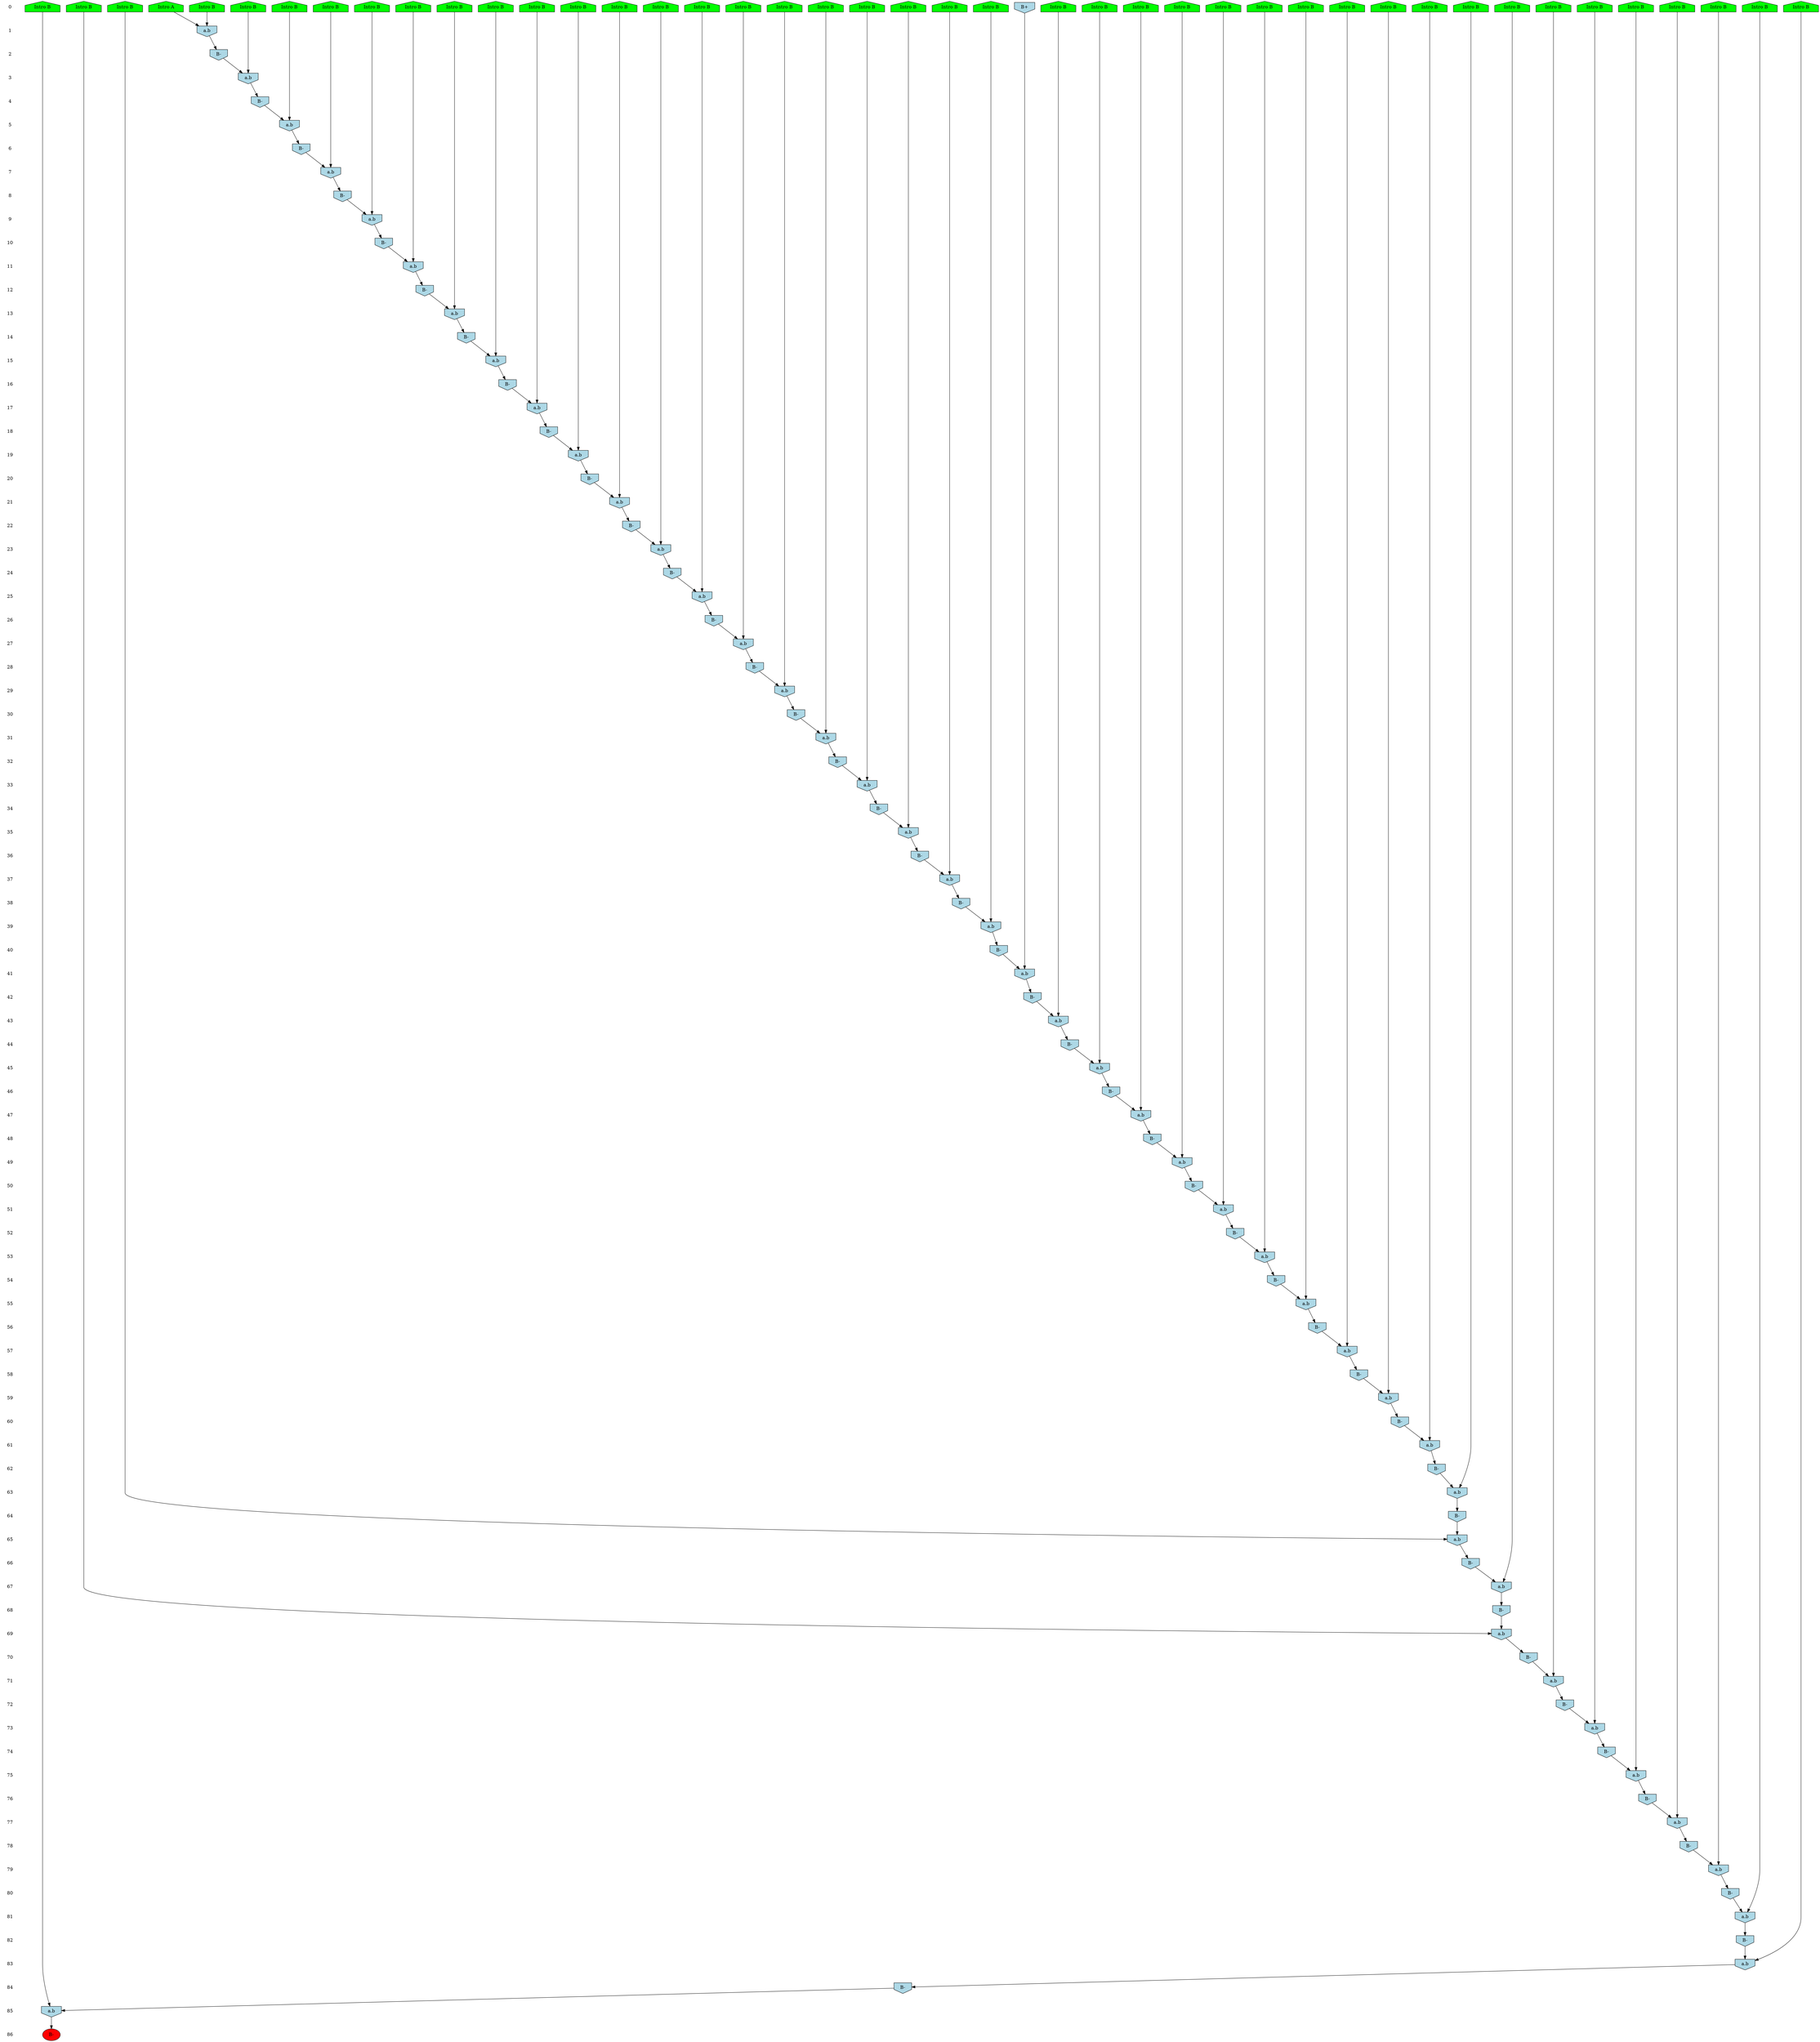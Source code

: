 /* Compression of 1 causal flows obtained in average at 3.854576E+01 t.u */
/* Compressed causal flows were: [43] */
digraph G{
 ranksep=.5 ; 
{ rank = same ; "0" [shape=plaintext] ; node_1 [label ="Intro B", shape=house, style=filled, fillcolor=green] ;
node_2 [label ="Intro B", shape=house, style=filled, fillcolor=green] ;
node_3 [label ="Intro B", shape=house, style=filled, fillcolor=green] ;
node_4 [label ="Intro B", shape=house, style=filled, fillcolor=green] ;
node_5 [label ="Intro B", shape=house, style=filled, fillcolor=green] ;
node_6 [label ="Intro B", shape=house, style=filled, fillcolor=green] ;
node_7 [label ="Intro B", shape=house, style=filled, fillcolor=green] ;
node_8 [label ="Intro B", shape=house, style=filled, fillcolor=green] ;
node_9 [label ="Intro B", shape=house, style=filled, fillcolor=green] ;
node_10 [label ="Intro B", shape=house, style=filled, fillcolor=green] ;
node_11 [label ="Intro B", shape=house, style=filled, fillcolor=green] ;
node_12 [label ="Intro B", shape=house, style=filled, fillcolor=green] ;
node_13 [label ="Intro B", shape=house, style=filled, fillcolor=green] ;
node_14 [label ="Intro B", shape=house, style=filled, fillcolor=green] ;
node_15 [label ="Intro B", shape=house, style=filled, fillcolor=green] ;
node_16 [label ="Intro B", shape=house, style=filled, fillcolor=green] ;
node_17 [label ="Intro B", shape=house, style=filled, fillcolor=green] ;
node_18 [label ="Intro B", shape=house, style=filled, fillcolor=green] ;
node_19 [label ="Intro B", shape=house, style=filled, fillcolor=green] ;
node_20 [label ="Intro B", shape=house, style=filled, fillcolor=green] ;
node_21 [label ="Intro B", shape=house, style=filled, fillcolor=green] ;
node_22 [label ="Intro B", shape=house, style=filled, fillcolor=green] ;
node_23 [label ="Intro B", shape=house, style=filled, fillcolor=green] ;
node_24 [label ="Intro B", shape=house, style=filled, fillcolor=green] ;
node_25 [label ="Intro B", shape=house, style=filled, fillcolor=green] ;
node_26 [label ="Intro B", shape=house, style=filled, fillcolor=green] ;
node_27 [label ="Intro B", shape=house, style=filled, fillcolor=green] ;
node_28 [label ="Intro B", shape=house, style=filled, fillcolor=green] ;
node_29 [label ="Intro B", shape=house, style=filled, fillcolor=green] ;
node_30 [label ="Intro B", shape=house, style=filled, fillcolor=green] ;
node_31 [label ="Intro B", shape=house, style=filled, fillcolor=green] ;
node_32 [label ="Intro B", shape=house, style=filled, fillcolor=green] ;
node_33 [label ="Intro B", shape=house, style=filled, fillcolor=green] ;
node_34 [label ="Intro B", shape=house, style=filled, fillcolor=green] ;
node_35 [label ="Intro B", shape=house, style=filled, fillcolor=green] ;
node_36 [label ="Intro B", shape=house, style=filled, fillcolor=green] ;
node_37 [label ="Intro B", shape=house, style=filled, fillcolor=green] ;
node_38 [label ="Intro B", shape=house, style=filled, fillcolor=green] ;
node_39 [label ="Intro B", shape=house, style=filled, fillcolor=green] ;
node_40 [label ="Intro B", shape=house, style=filled, fillcolor=green] ;
node_41 [label ="Intro B", shape=house, style=filled, fillcolor=green] ;
node_42 [label ="Intro B", shape=house, style=filled, fillcolor=green] ;
node_43 [label ="Intro A", shape=house, style=filled, fillcolor=green] ;
node_57 [label="B+", shape=invhouse, style=filled, fillcolor = lightblue] ;
}
{ rank = same ; "1" [shape=plaintext] ; node_44 [label="a.b", shape=invhouse, style=filled, fillcolor = lightblue] ;
}
{ rank = same ; "2" [shape=plaintext] ; node_45 [label="B-", shape=invhouse, style=filled, fillcolor = lightblue] ;
}
{ rank = same ; "3" [shape=plaintext] ; node_46 [label="a.b", shape=invhouse, style=filled, fillcolor = lightblue] ;
}
{ rank = same ; "4" [shape=plaintext] ; node_47 [label="B-", shape=invhouse, style=filled, fillcolor = lightblue] ;
}
{ rank = same ; "5" [shape=plaintext] ; node_48 [label="a.b", shape=invhouse, style=filled, fillcolor = lightblue] ;
}
{ rank = same ; "6" [shape=plaintext] ; node_49 [label="B-", shape=invhouse, style=filled, fillcolor = lightblue] ;
}
{ rank = same ; "7" [shape=plaintext] ; node_50 [label="a.b", shape=invhouse, style=filled, fillcolor = lightblue] ;
}
{ rank = same ; "8" [shape=plaintext] ; node_51 [label="B-", shape=invhouse, style=filled, fillcolor = lightblue] ;
}
{ rank = same ; "9" [shape=plaintext] ; node_52 [label="a.b", shape=invhouse, style=filled, fillcolor = lightblue] ;
}
{ rank = same ; "10" [shape=plaintext] ; node_53 [label="B-", shape=invhouse, style=filled, fillcolor = lightblue] ;
}
{ rank = same ; "11" [shape=plaintext] ; node_54 [label="a.b", shape=invhouse, style=filled, fillcolor = lightblue] ;
}
{ rank = same ; "12" [shape=plaintext] ; node_55 [label="B-", shape=invhouse, style=filled, fillcolor = lightblue] ;
}
{ rank = same ; "13" [shape=plaintext] ; node_56 [label="a.b", shape=invhouse, style=filled, fillcolor = lightblue] ;
}
{ rank = same ; "14" [shape=plaintext] ; node_58 [label="B-", shape=invhouse, style=filled, fillcolor = lightblue] ;
}
{ rank = same ; "15" [shape=plaintext] ; node_59 [label="a.b", shape=invhouse, style=filled, fillcolor = lightblue] ;
}
{ rank = same ; "16" [shape=plaintext] ; node_60 [label="B-", shape=invhouse, style=filled, fillcolor = lightblue] ;
}
{ rank = same ; "17" [shape=plaintext] ; node_61 [label="a.b", shape=invhouse, style=filled, fillcolor = lightblue] ;
}
{ rank = same ; "18" [shape=plaintext] ; node_62 [label="B-", shape=invhouse, style=filled, fillcolor = lightblue] ;
}
{ rank = same ; "19" [shape=plaintext] ; node_63 [label="a.b", shape=invhouse, style=filled, fillcolor = lightblue] ;
}
{ rank = same ; "20" [shape=plaintext] ; node_64 [label="B-", shape=invhouse, style=filled, fillcolor = lightblue] ;
}
{ rank = same ; "21" [shape=plaintext] ; node_65 [label="a.b", shape=invhouse, style=filled, fillcolor = lightblue] ;
}
{ rank = same ; "22" [shape=plaintext] ; node_66 [label="B-", shape=invhouse, style=filled, fillcolor = lightblue] ;
}
{ rank = same ; "23" [shape=plaintext] ; node_67 [label="a.b", shape=invhouse, style=filled, fillcolor = lightblue] ;
}
{ rank = same ; "24" [shape=plaintext] ; node_68 [label="B-", shape=invhouse, style=filled, fillcolor = lightblue] ;
}
{ rank = same ; "25" [shape=plaintext] ; node_69 [label="a.b", shape=invhouse, style=filled, fillcolor = lightblue] ;
}
{ rank = same ; "26" [shape=plaintext] ; node_70 [label="B-", shape=invhouse, style=filled, fillcolor = lightblue] ;
}
{ rank = same ; "27" [shape=plaintext] ; node_71 [label="a.b", shape=invhouse, style=filled, fillcolor = lightblue] ;
}
{ rank = same ; "28" [shape=plaintext] ; node_72 [label="B-", shape=invhouse, style=filled, fillcolor = lightblue] ;
}
{ rank = same ; "29" [shape=plaintext] ; node_73 [label="a.b", shape=invhouse, style=filled, fillcolor = lightblue] ;
}
{ rank = same ; "30" [shape=plaintext] ; node_74 [label="B-", shape=invhouse, style=filled, fillcolor = lightblue] ;
}
{ rank = same ; "31" [shape=plaintext] ; node_75 [label="a.b", shape=invhouse, style=filled, fillcolor = lightblue] ;
}
{ rank = same ; "32" [shape=plaintext] ; node_76 [label="B-", shape=invhouse, style=filled, fillcolor = lightblue] ;
}
{ rank = same ; "33" [shape=plaintext] ; node_77 [label="a.b", shape=invhouse, style=filled, fillcolor = lightblue] ;
}
{ rank = same ; "34" [shape=plaintext] ; node_78 [label="B-", shape=invhouse, style=filled, fillcolor = lightblue] ;
}
{ rank = same ; "35" [shape=plaintext] ; node_79 [label="a.b", shape=invhouse, style=filled, fillcolor = lightblue] ;
}
{ rank = same ; "36" [shape=plaintext] ; node_80 [label="B-", shape=invhouse, style=filled, fillcolor = lightblue] ;
}
{ rank = same ; "37" [shape=plaintext] ; node_81 [label="a.b", shape=invhouse, style=filled, fillcolor = lightblue] ;
}
{ rank = same ; "38" [shape=plaintext] ; node_82 [label="B-", shape=invhouse, style=filled, fillcolor = lightblue] ;
}
{ rank = same ; "39" [shape=plaintext] ; node_83 [label="a.b", shape=invhouse, style=filled, fillcolor = lightblue] ;
}
{ rank = same ; "40" [shape=plaintext] ; node_84 [label="B-", shape=invhouse, style=filled, fillcolor = lightblue] ;
}
{ rank = same ; "41" [shape=plaintext] ; node_85 [label="a.b", shape=invhouse, style=filled, fillcolor = lightblue] ;
}
{ rank = same ; "42" [shape=plaintext] ; node_86 [label="B-", shape=invhouse, style=filled, fillcolor = lightblue] ;
}
{ rank = same ; "43" [shape=plaintext] ; node_87 [label="a.b", shape=invhouse, style=filled, fillcolor = lightblue] ;
}
{ rank = same ; "44" [shape=plaintext] ; node_88 [label="B-", shape=invhouse, style=filled, fillcolor = lightblue] ;
}
{ rank = same ; "45" [shape=plaintext] ; node_89 [label="a.b", shape=invhouse, style=filled, fillcolor = lightblue] ;
}
{ rank = same ; "46" [shape=plaintext] ; node_90 [label="B-", shape=invhouse, style=filled, fillcolor = lightblue] ;
}
{ rank = same ; "47" [shape=plaintext] ; node_91 [label="a.b", shape=invhouse, style=filled, fillcolor = lightblue] ;
}
{ rank = same ; "48" [shape=plaintext] ; node_92 [label="B-", shape=invhouse, style=filled, fillcolor = lightblue] ;
}
{ rank = same ; "49" [shape=plaintext] ; node_93 [label="a.b", shape=invhouse, style=filled, fillcolor = lightblue] ;
}
{ rank = same ; "50" [shape=plaintext] ; node_94 [label="B-", shape=invhouse, style=filled, fillcolor = lightblue] ;
}
{ rank = same ; "51" [shape=plaintext] ; node_95 [label="a.b", shape=invhouse, style=filled, fillcolor = lightblue] ;
}
{ rank = same ; "52" [shape=plaintext] ; node_96 [label="B-", shape=invhouse, style=filled, fillcolor = lightblue] ;
}
{ rank = same ; "53" [shape=plaintext] ; node_97 [label="a.b", shape=invhouse, style=filled, fillcolor = lightblue] ;
}
{ rank = same ; "54" [shape=plaintext] ; node_98 [label="B-", shape=invhouse, style=filled, fillcolor = lightblue] ;
}
{ rank = same ; "55" [shape=plaintext] ; node_99 [label="a.b", shape=invhouse, style=filled, fillcolor = lightblue] ;
}
{ rank = same ; "56" [shape=plaintext] ; node_100 [label="B-", shape=invhouse, style=filled, fillcolor = lightblue] ;
}
{ rank = same ; "57" [shape=plaintext] ; node_101 [label="a.b", shape=invhouse, style=filled, fillcolor = lightblue] ;
}
{ rank = same ; "58" [shape=plaintext] ; node_102 [label="B-", shape=invhouse, style=filled, fillcolor = lightblue] ;
}
{ rank = same ; "59" [shape=plaintext] ; node_103 [label="a.b", shape=invhouse, style=filled, fillcolor = lightblue] ;
}
{ rank = same ; "60" [shape=plaintext] ; node_104 [label="B-", shape=invhouse, style=filled, fillcolor = lightblue] ;
}
{ rank = same ; "61" [shape=plaintext] ; node_105 [label="a.b", shape=invhouse, style=filled, fillcolor = lightblue] ;
}
{ rank = same ; "62" [shape=plaintext] ; node_106 [label="B-", shape=invhouse, style=filled, fillcolor = lightblue] ;
}
{ rank = same ; "63" [shape=plaintext] ; node_107 [label="a.b", shape=invhouse, style=filled, fillcolor = lightblue] ;
}
{ rank = same ; "64" [shape=plaintext] ; node_108 [label="B-", shape=invhouse, style=filled, fillcolor = lightblue] ;
}
{ rank = same ; "65" [shape=plaintext] ; node_109 [label="a.b", shape=invhouse, style=filled, fillcolor = lightblue] ;
}
{ rank = same ; "66" [shape=plaintext] ; node_110 [label="B-", shape=invhouse, style=filled, fillcolor = lightblue] ;
}
{ rank = same ; "67" [shape=plaintext] ; node_111 [label="a.b", shape=invhouse, style=filled, fillcolor = lightblue] ;
}
{ rank = same ; "68" [shape=plaintext] ; node_112 [label="B-", shape=invhouse, style=filled, fillcolor = lightblue] ;
}
{ rank = same ; "69" [shape=plaintext] ; node_113 [label="a.b", shape=invhouse, style=filled, fillcolor = lightblue] ;
}
{ rank = same ; "70" [shape=plaintext] ; node_114 [label="B-", shape=invhouse, style=filled, fillcolor = lightblue] ;
}
{ rank = same ; "71" [shape=plaintext] ; node_115 [label="a.b", shape=invhouse, style=filled, fillcolor = lightblue] ;
}
{ rank = same ; "72" [shape=plaintext] ; node_116 [label="B-", shape=invhouse, style=filled, fillcolor = lightblue] ;
}
{ rank = same ; "73" [shape=plaintext] ; node_117 [label="a.b", shape=invhouse, style=filled, fillcolor = lightblue] ;
}
{ rank = same ; "74" [shape=plaintext] ; node_118 [label="B-", shape=invhouse, style=filled, fillcolor = lightblue] ;
}
{ rank = same ; "75" [shape=plaintext] ; node_119 [label="a.b", shape=invhouse, style=filled, fillcolor = lightblue] ;
}
{ rank = same ; "76" [shape=plaintext] ; node_120 [label="B-", shape=invhouse, style=filled, fillcolor = lightblue] ;
}
{ rank = same ; "77" [shape=plaintext] ; node_121 [label="a.b", shape=invhouse, style=filled, fillcolor = lightblue] ;
}
{ rank = same ; "78" [shape=plaintext] ; node_122 [label="B-", shape=invhouse, style=filled, fillcolor = lightblue] ;
}
{ rank = same ; "79" [shape=plaintext] ; node_123 [label="a.b", shape=invhouse, style=filled, fillcolor = lightblue] ;
}
{ rank = same ; "80" [shape=plaintext] ; node_124 [label="B-", shape=invhouse, style=filled, fillcolor = lightblue] ;
}
{ rank = same ; "81" [shape=plaintext] ; node_125 [label="a.b", shape=invhouse, style=filled, fillcolor = lightblue] ;
}
{ rank = same ; "82" [shape=plaintext] ; node_126 [label="B-", shape=invhouse, style=filled, fillcolor = lightblue] ;
}
{ rank = same ; "83" [shape=plaintext] ; node_127 [label="a.b", shape=invhouse, style=filled, fillcolor = lightblue] ;
}
{ rank = same ; "84" [shape=plaintext] ; node_128 [label="B-", shape=invhouse, style=filled, fillcolor = lightblue] ;
}
{ rank = same ; "85" [shape=plaintext] ; node_129 [label="a.b", shape=invhouse, style=filled, fillcolor = lightblue] ;
}
{ rank = same ; "86" [shape=plaintext] ; node_130 [label ="B-", style=filled, fillcolor=red] ;
}
"0" -> "1" [style="invis"]; 
"1" -> "2" [style="invis"]; 
"2" -> "3" [style="invis"]; 
"3" -> "4" [style="invis"]; 
"4" -> "5" [style="invis"]; 
"5" -> "6" [style="invis"]; 
"6" -> "7" [style="invis"]; 
"7" -> "8" [style="invis"]; 
"8" -> "9" [style="invis"]; 
"9" -> "10" [style="invis"]; 
"10" -> "11" [style="invis"]; 
"11" -> "12" [style="invis"]; 
"12" -> "13" [style="invis"]; 
"13" -> "14" [style="invis"]; 
"14" -> "15" [style="invis"]; 
"15" -> "16" [style="invis"]; 
"16" -> "17" [style="invis"]; 
"17" -> "18" [style="invis"]; 
"18" -> "19" [style="invis"]; 
"19" -> "20" [style="invis"]; 
"20" -> "21" [style="invis"]; 
"21" -> "22" [style="invis"]; 
"22" -> "23" [style="invis"]; 
"23" -> "24" [style="invis"]; 
"24" -> "25" [style="invis"]; 
"25" -> "26" [style="invis"]; 
"26" -> "27" [style="invis"]; 
"27" -> "28" [style="invis"]; 
"28" -> "29" [style="invis"]; 
"29" -> "30" [style="invis"]; 
"30" -> "31" [style="invis"]; 
"31" -> "32" [style="invis"]; 
"32" -> "33" [style="invis"]; 
"33" -> "34" [style="invis"]; 
"34" -> "35" [style="invis"]; 
"35" -> "36" [style="invis"]; 
"36" -> "37" [style="invis"]; 
"37" -> "38" [style="invis"]; 
"38" -> "39" [style="invis"]; 
"39" -> "40" [style="invis"]; 
"40" -> "41" [style="invis"]; 
"41" -> "42" [style="invis"]; 
"42" -> "43" [style="invis"]; 
"43" -> "44" [style="invis"]; 
"44" -> "45" [style="invis"]; 
"45" -> "46" [style="invis"]; 
"46" -> "47" [style="invis"]; 
"47" -> "48" [style="invis"]; 
"48" -> "49" [style="invis"]; 
"49" -> "50" [style="invis"]; 
"50" -> "51" [style="invis"]; 
"51" -> "52" [style="invis"]; 
"52" -> "53" [style="invis"]; 
"53" -> "54" [style="invis"]; 
"54" -> "55" [style="invis"]; 
"55" -> "56" [style="invis"]; 
"56" -> "57" [style="invis"]; 
"57" -> "58" [style="invis"]; 
"58" -> "59" [style="invis"]; 
"59" -> "60" [style="invis"]; 
"60" -> "61" [style="invis"]; 
"61" -> "62" [style="invis"]; 
"62" -> "63" [style="invis"]; 
"63" -> "64" [style="invis"]; 
"64" -> "65" [style="invis"]; 
"65" -> "66" [style="invis"]; 
"66" -> "67" [style="invis"]; 
"67" -> "68" [style="invis"]; 
"68" -> "69" [style="invis"]; 
"69" -> "70" [style="invis"]; 
"70" -> "71" [style="invis"]; 
"71" -> "72" [style="invis"]; 
"72" -> "73" [style="invis"]; 
"73" -> "74" [style="invis"]; 
"74" -> "75" [style="invis"]; 
"75" -> "76" [style="invis"]; 
"76" -> "77" [style="invis"]; 
"77" -> "78" [style="invis"]; 
"78" -> "79" [style="invis"]; 
"79" -> "80" [style="invis"]; 
"80" -> "81" [style="invis"]; 
"81" -> "82" [style="invis"]; 
"82" -> "83" [style="invis"]; 
"83" -> "84" [style="invis"]; 
"84" -> "85" [style="invis"]; 
"85" -> "86" [style="invis"]; 
node_4 -> node_44
node_43 -> node_44
node_44 -> node_45
node_15 -> node_46
node_45 -> node_46
node_46 -> node_47
node_12 -> node_48
node_47 -> node_48
node_48 -> node_49
node_38 -> node_50
node_49 -> node_50
node_50 -> node_51
node_8 -> node_52
node_51 -> node_52
node_52 -> node_53
node_27 -> node_54
node_53 -> node_54
node_54 -> node_55
node_29 -> node_56
node_55 -> node_56
node_56 -> node_58
node_35 -> node_59
node_58 -> node_59
node_59 -> node_60
node_17 -> node_61
node_60 -> node_61
node_61 -> node_62
node_6 -> node_63
node_62 -> node_63
node_63 -> node_64
node_39 -> node_65
node_64 -> node_65
node_65 -> node_66
node_13 -> node_67
node_66 -> node_67
node_67 -> node_68
node_37 -> node_69
node_68 -> node_69
node_69 -> node_70
node_22 -> node_71
node_70 -> node_71
node_71 -> node_72
node_18 -> node_73
node_72 -> node_73
node_73 -> node_74
node_3 -> node_75
node_74 -> node_75
node_75 -> node_76
node_24 -> node_77
node_76 -> node_77
node_77 -> node_78
node_11 -> node_79
node_78 -> node_79
node_79 -> node_80
node_10 -> node_81
node_80 -> node_81
node_81 -> node_82
node_16 -> node_83
node_82 -> node_83
node_83 -> node_84
node_57 -> node_85
node_84 -> node_85
node_85 -> node_86
node_32 -> node_87
node_86 -> node_87
node_87 -> node_88
node_26 -> node_89
node_88 -> node_89
node_89 -> node_90
node_21 -> node_91
node_90 -> node_91
node_91 -> node_92
node_25 -> node_93
node_92 -> node_93
node_93 -> node_94
node_40 -> node_95
node_94 -> node_95
node_95 -> node_96
node_9 -> node_97
node_96 -> node_97
node_97 -> node_98
node_19 -> node_99
node_98 -> node_99
node_99 -> node_100
node_2 -> node_101
node_100 -> node_101
node_101 -> node_102
node_34 -> node_103
node_102 -> node_103
node_103 -> node_104
node_7 -> node_105
node_104 -> node_105
node_105 -> node_106
node_28 -> node_107
node_106 -> node_107
node_107 -> node_108
node_1 -> node_109
node_108 -> node_109
node_109 -> node_110
node_31 -> node_111
node_110 -> node_111
node_111 -> node_112
node_14 -> node_113
node_112 -> node_113
node_113 -> node_114
node_23 -> node_115
node_114 -> node_115
node_115 -> node_116
node_33 -> node_117
node_116 -> node_117
node_117 -> node_118
node_20 -> node_119
node_118 -> node_119
node_119 -> node_120
node_36 -> node_121
node_120 -> node_121
node_121 -> node_122
node_41 -> node_123
node_122 -> node_123
node_123 -> node_124
node_42 -> node_125
node_124 -> node_125
node_125 -> node_126
node_30 -> node_127
node_126 -> node_127
node_127 -> node_128
node_5 -> node_129
node_128 -> node_129
node_129 -> node_130
}
/*
 Dot generation time: 0.000810
*/
